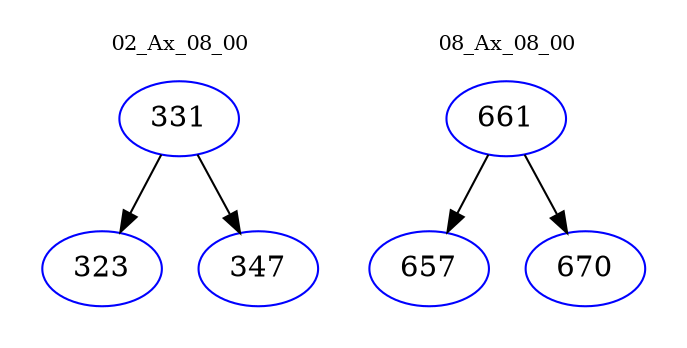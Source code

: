 digraph{
subgraph cluster_0 {
color = white
label = "02_Ax_08_00";
fontsize=10;
T0_331 [label="331", color="blue"]
T0_331 -> T0_323 [color="black"]
T0_323 [label="323", color="blue"]
T0_331 -> T0_347 [color="black"]
T0_347 [label="347", color="blue"]
}
subgraph cluster_1 {
color = white
label = "08_Ax_08_00";
fontsize=10;
T1_661 [label="661", color="blue"]
T1_661 -> T1_657 [color="black"]
T1_657 [label="657", color="blue"]
T1_661 -> T1_670 [color="black"]
T1_670 [label="670", color="blue"]
}
}
